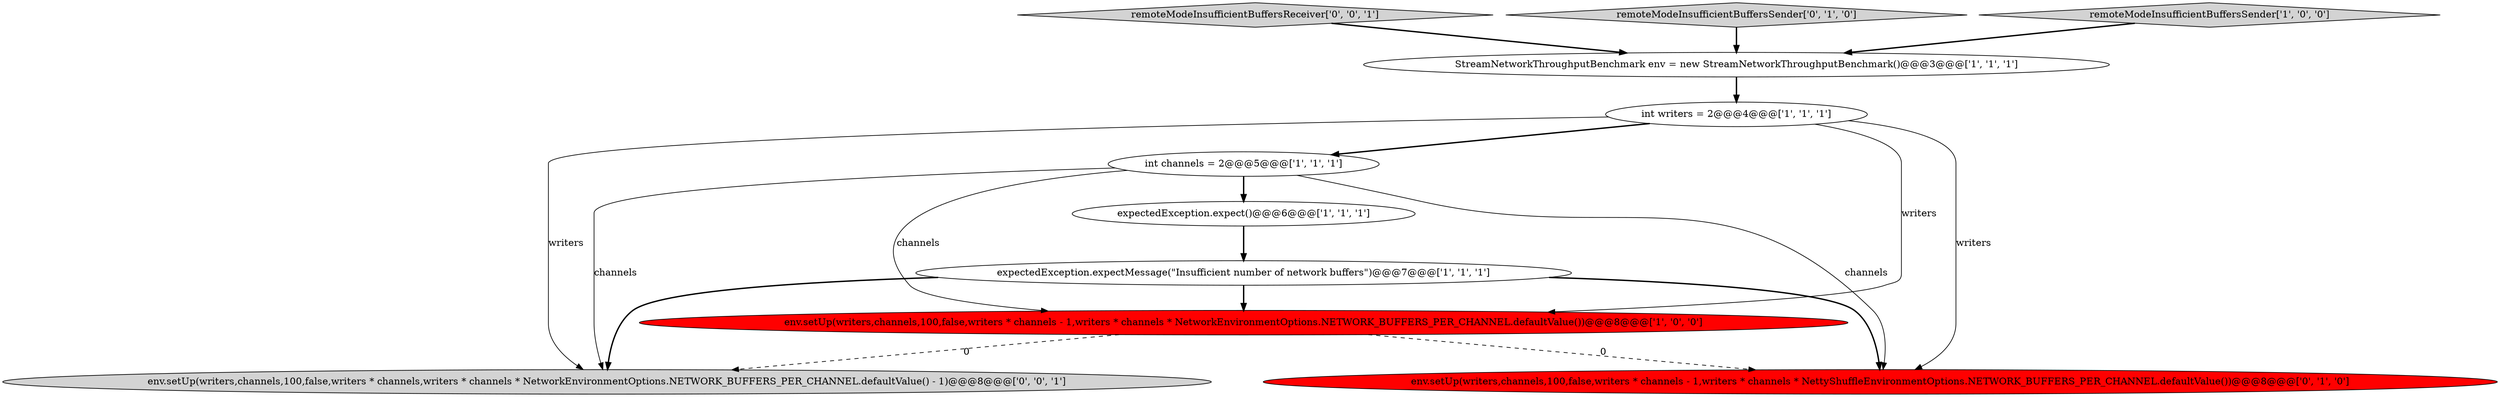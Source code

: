 digraph {
9 [style = filled, label = "env.setUp(writers,channels,100,false,writers * channels,writers * channels * NetworkEnvironmentOptions.NETWORK_BUFFERS_PER_CHANNEL.defaultValue() - 1)@@@8@@@['0', '0', '1']", fillcolor = lightgray, shape = ellipse image = "AAA0AAABBB3BBB"];
2 [style = filled, label = "expectedException.expect()@@@6@@@['1', '1', '1']", fillcolor = white, shape = ellipse image = "AAA0AAABBB1BBB"];
10 [style = filled, label = "remoteModeInsufficientBuffersReceiver['0', '0', '1']", fillcolor = lightgray, shape = diamond image = "AAA0AAABBB3BBB"];
8 [style = filled, label = "remoteModeInsufficientBuffersSender['0', '1', '0']", fillcolor = lightgray, shape = diamond image = "AAA0AAABBB2BBB"];
0 [style = filled, label = "StreamNetworkThroughputBenchmark env = new StreamNetworkThroughputBenchmark()@@@3@@@['1', '1', '1']", fillcolor = white, shape = ellipse image = "AAA0AAABBB1BBB"];
5 [style = filled, label = "int channels = 2@@@5@@@['1', '1', '1']", fillcolor = white, shape = ellipse image = "AAA0AAABBB1BBB"];
3 [style = filled, label = "int writers = 2@@@4@@@['1', '1', '1']", fillcolor = white, shape = ellipse image = "AAA0AAABBB1BBB"];
7 [style = filled, label = "env.setUp(writers,channels,100,false,writers * channels - 1,writers * channels * NettyShuffleEnvironmentOptions.NETWORK_BUFFERS_PER_CHANNEL.defaultValue())@@@8@@@['0', '1', '0']", fillcolor = red, shape = ellipse image = "AAA1AAABBB2BBB"];
4 [style = filled, label = "env.setUp(writers,channels,100,false,writers * channels - 1,writers * channels * NetworkEnvironmentOptions.NETWORK_BUFFERS_PER_CHANNEL.defaultValue())@@@8@@@['1', '0', '0']", fillcolor = red, shape = ellipse image = "AAA1AAABBB1BBB"];
6 [style = filled, label = "expectedException.expectMessage(\"Insufficient number of network buffers\")@@@7@@@['1', '1', '1']", fillcolor = white, shape = ellipse image = "AAA0AAABBB1BBB"];
1 [style = filled, label = "remoteModeInsufficientBuffersSender['1', '0', '0']", fillcolor = lightgray, shape = diamond image = "AAA0AAABBB1BBB"];
8->0 [style = bold, label=""];
0->3 [style = bold, label=""];
5->4 [style = solid, label="channels"];
6->4 [style = bold, label=""];
3->7 [style = solid, label="writers"];
5->2 [style = bold, label=""];
3->5 [style = bold, label=""];
4->9 [style = dashed, label="0"];
1->0 [style = bold, label=""];
5->7 [style = solid, label="channels"];
6->9 [style = bold, label=""];
6->7 [style = bold, label=""];
3->9 [style = solid, label="writers"];
5->9 [style = solid, label="channels"];
4->7 [style = dashed, label="0"];
2->6 [style = bold, label=""];
10->0 [style = bold, label=""];
3->4 [style = solid, label="writers"];
}
